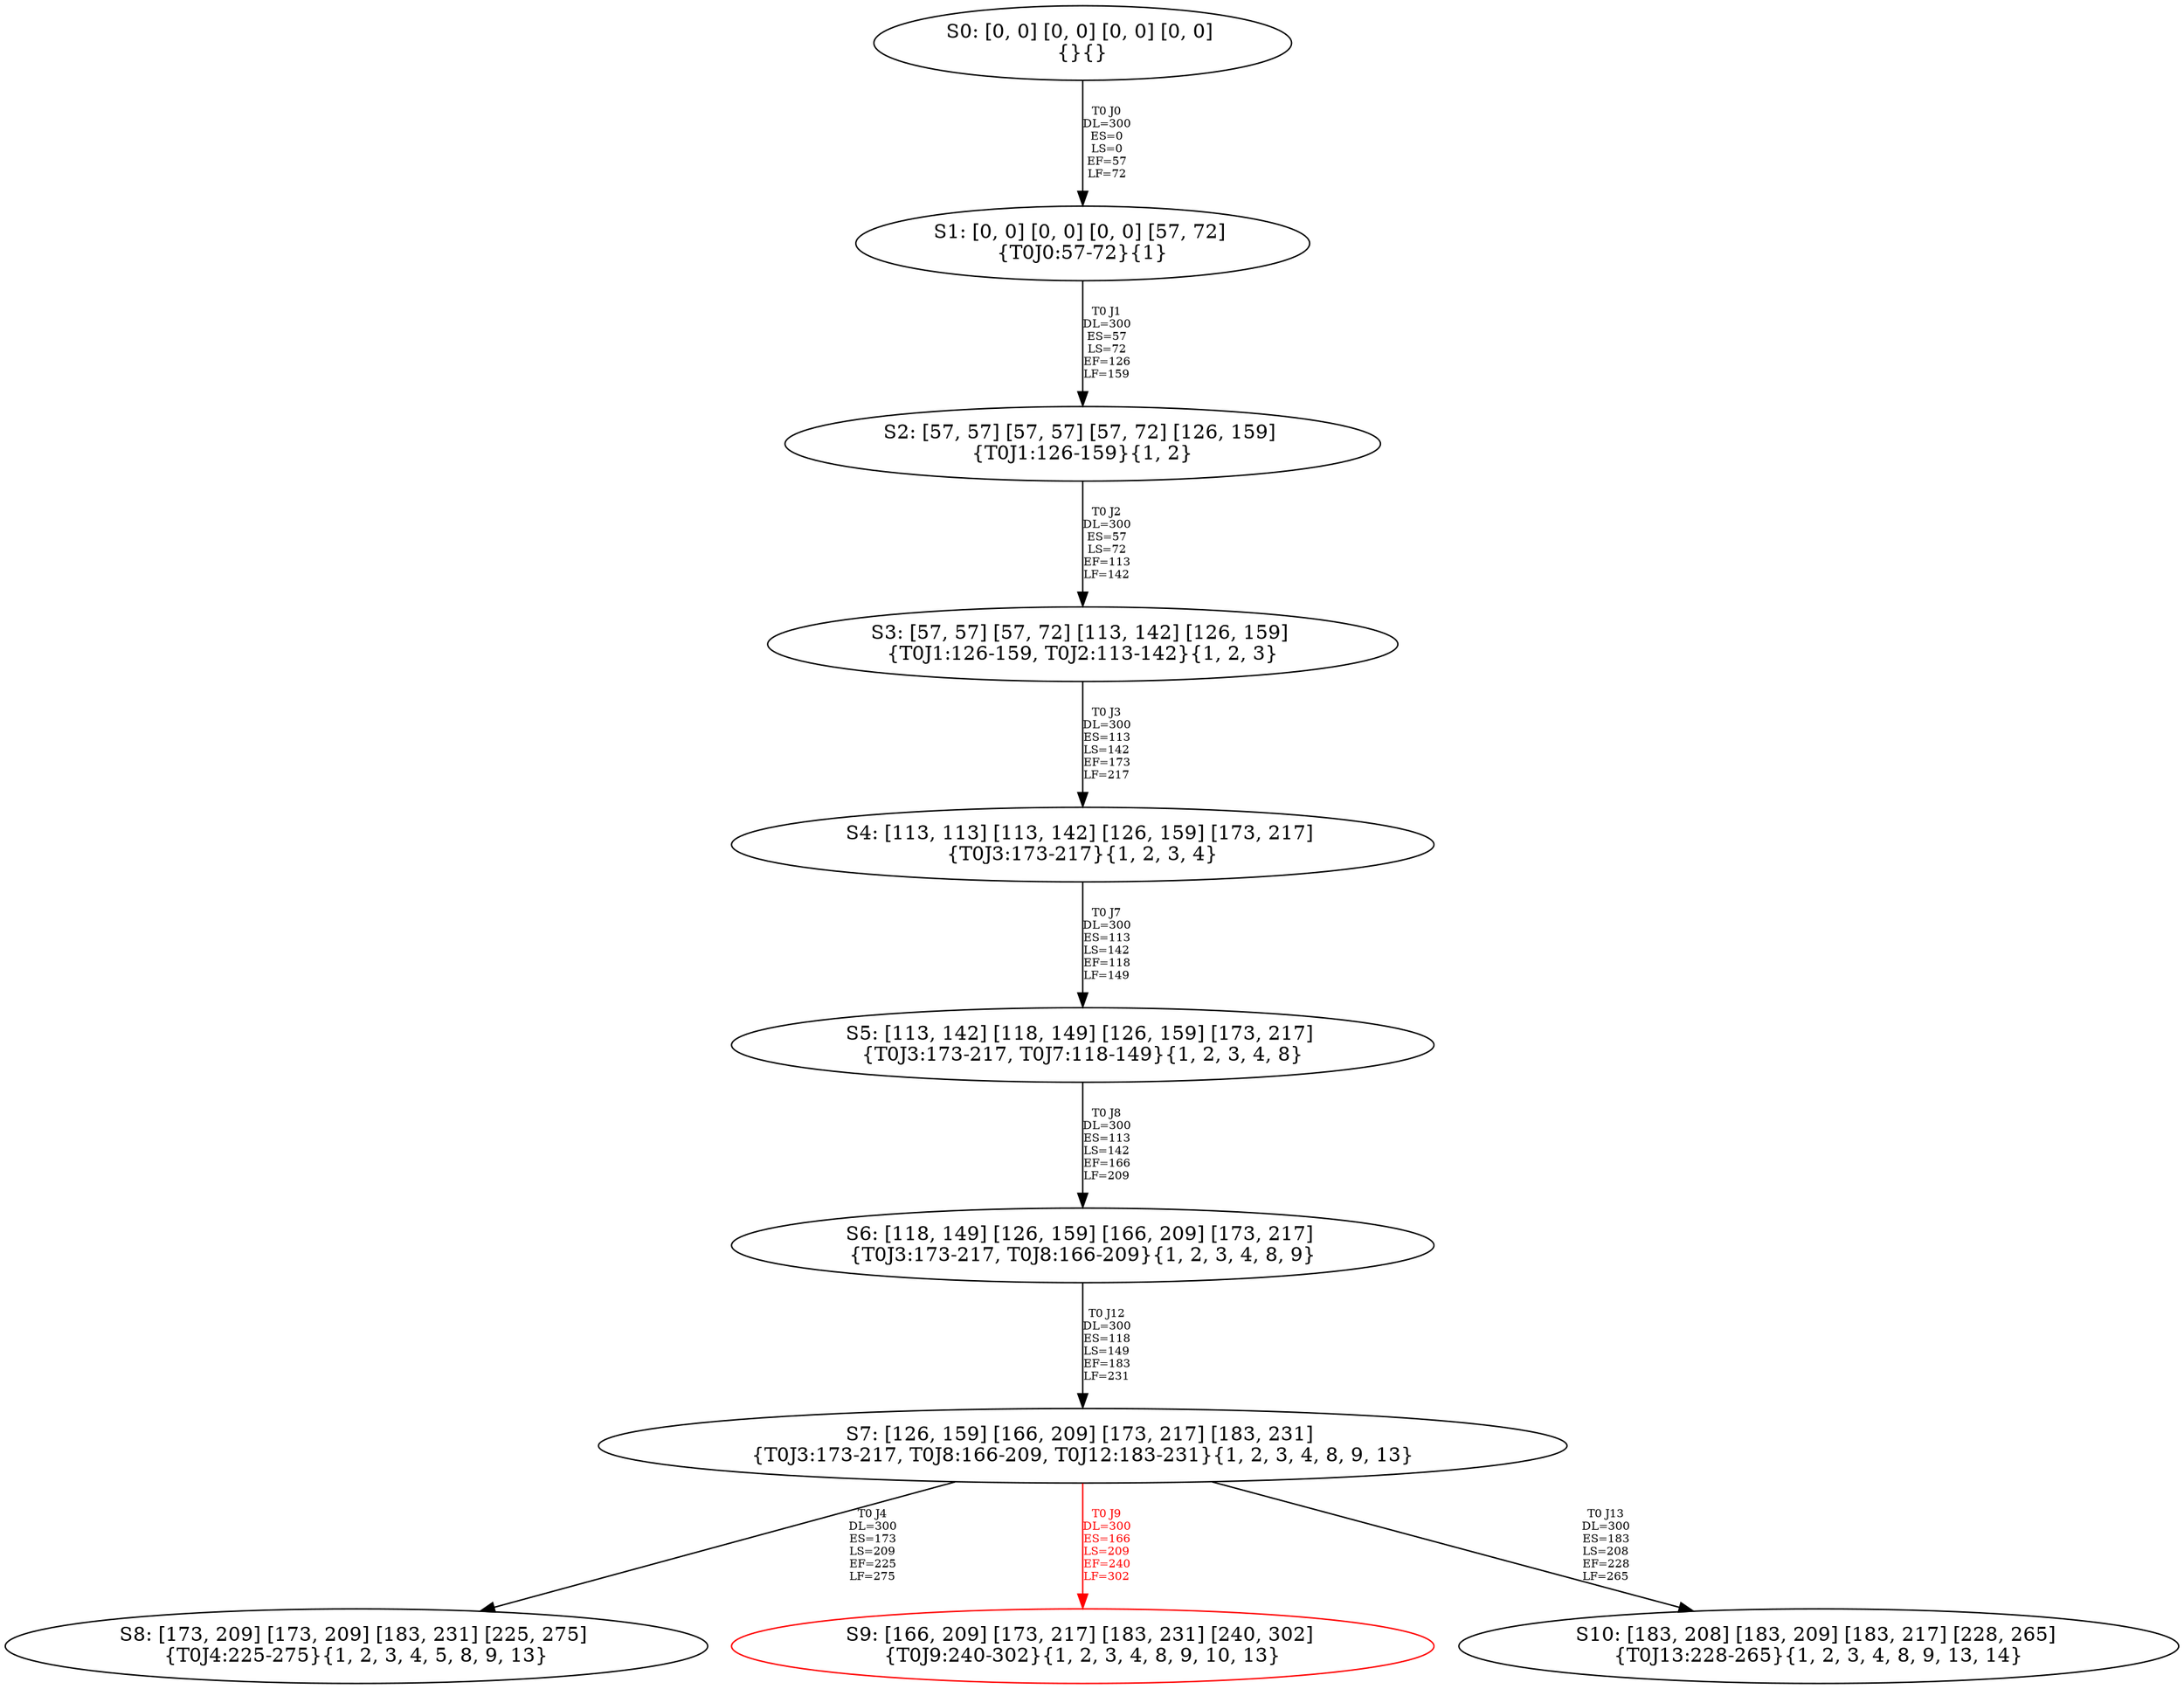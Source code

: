 digraph {
	S0[label="S0: [0, 0] [0, 0] [0, 0] [0, 0] \n{}{}"];
	S1[label="S1: [0, 0] [0, 0] [0, 0] [57, 72] \n{T0J0:57-72}{1}"];
	S2[label="S2: [57, 57] [57, 57] [57, 72] [126, 159] \n{T0J1:126-159}{1, 2}"];
	S3[label="S3: [57, 57] [57, 72] [113, 142] [126, 159] \n{T0J1:126-159, T0J2:113-142}{1, 2, 3}"];
	S4[label="S4: [113, 113] [113, 142] [126, 159] [173, 217] \n{T0J3:173-217}{1, 2, 3, 4}"];
	S5[label="S5: [113, 142] [118, 149] [126, 159] [173, 217] \n{T0J3:173-217, T0J7:118-149}{1, 2, 3, 4, 8}"];
	S6[label="S6: [118, 149] [126, 159] [166, 209] [173, 217] \n{T0J3:173-217, T0J8:166-209}{1, 2, 3, 4, 8, 9}"];
	S7[label="S7: [126, 159] [166, 209] [173, 217] [183, 231] \n{T0J3:173-217, T0J8:166-209, T0J12:183-231}{1, 2, 3, 4, 8, 9, 13}"];
	S8[label="S8: [173, 209] [173, 209] [183, 231] [225, 275] \n{T0J4:225-275}{1, 2, 3, 4, 5, 8, 9, 13}"];
	S9[label="S9: [166, 209] [173, 217] [183, 231] [240, 302] \n{T0J9:240-302}{1, 2, 3, 4, 8, 9, 10, 13}"];
	S10[label="S10: [183, 208] [183, 209] [183, 217] [228, 265] \n{T0J13:228-265}{1, 2, 3, 4, 8, 9, 13, 14}"];
	S0 -> S1[label="T0 J0\nDL=300\nES=0\nLS=0\nEF=57\nLF=72",fontsize=8];
	S1 -> S2[label="T0 J1\nDL=300\nES=57\nLS=72\nEF=126\nLF=159",fontsize=8];
	S2 -> S3[label="T0 J2\nDL=300\nES=57\nLS=72\nEF=113\nLF=142",fontsize=8];
	S3 -> S4[label="T0 J3\nDL=300\nES=113\nLS=142\nEF=173\nLF=217",fontsize=8];
	S4 -> S5[label="T0 J7\nDL=300\nES=113\nLS=142\nEF=118\nLF=149",fontsize=8];
	S5 -> S6[label="T0 J8\nDL=300\nES=113\nLS=142\nEF=166\nLF=209",fontsize=8];
	S6 -> S7[label="T0 J12\nDL=300\nES=118\nLS=149\nEF=183\nLF=231",fontsize=8];
	S7 -> S8[label="T0 J4\nDL=300\nES=173\nLS=209\nEF=225\nLF=275",fontsize=8];
	S7 -> S9[label="T0 J9\nDL=300\nES=166\nLS=209\nEF=240\nLF=302",color=Red,fontcolor=Red,fontsize=8];
S9[color=Red];
	S7 -> S10[label="T0 J13\nDL=300\nES=183\nLS=208\nEF=228\nLF=265",fontsize=8];
}
